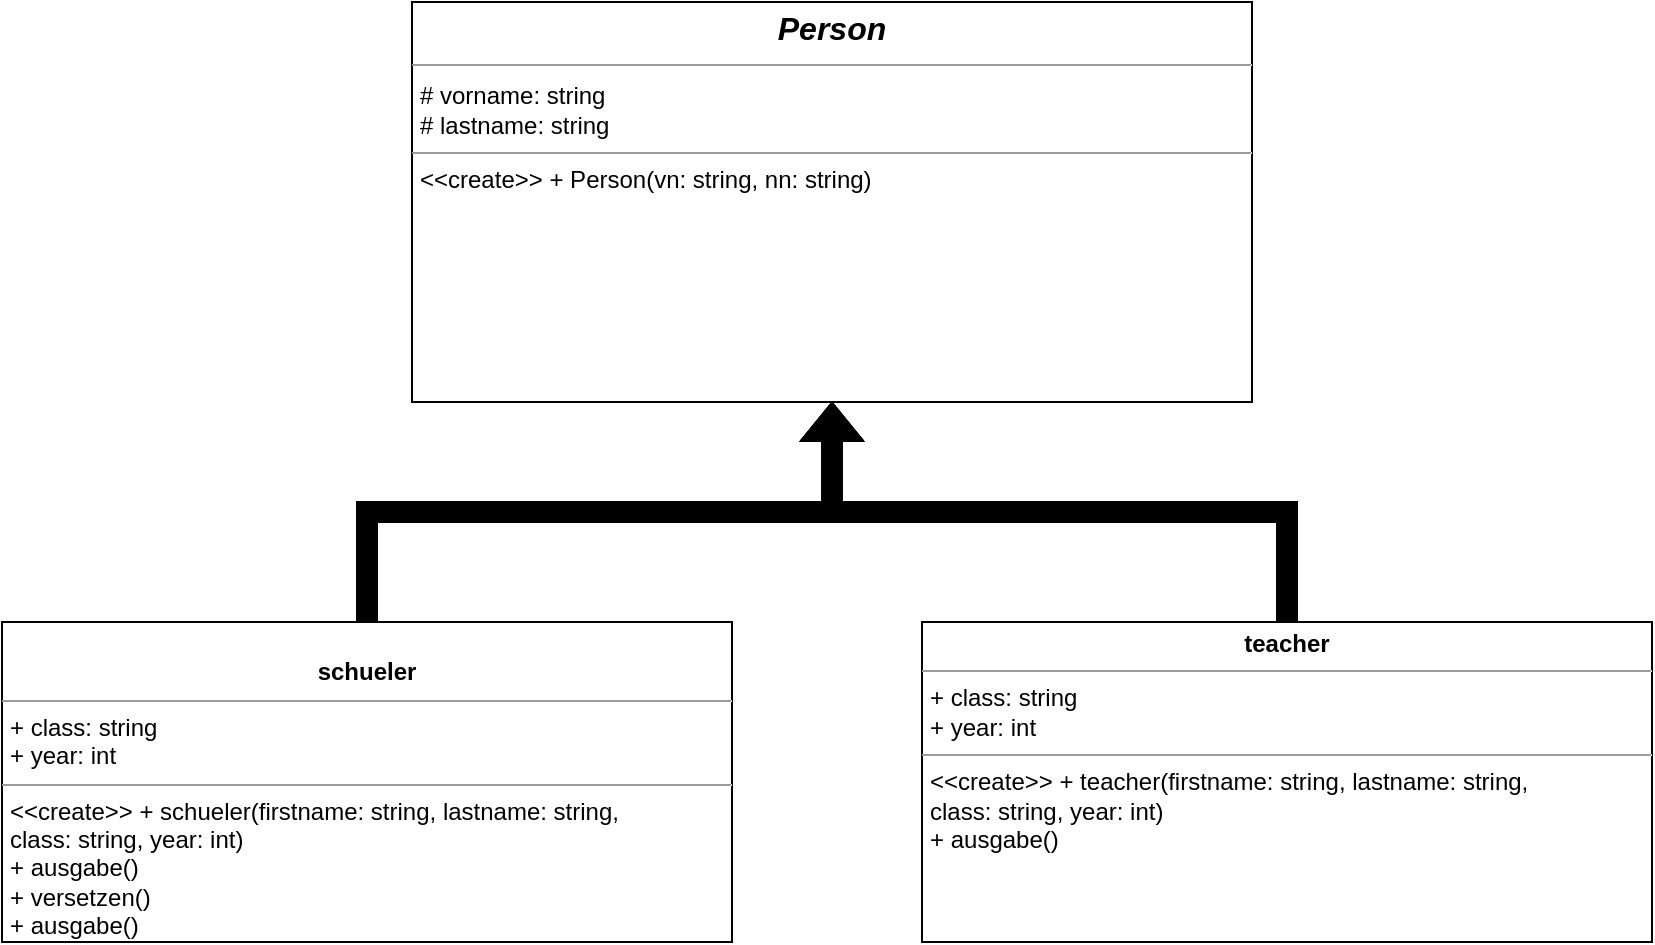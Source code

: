 <mxfile version="20.3.0" type="device"><diagram name="Page-1" id="c4acf3e9-155e-7222-9cf6-157b1a14988f"><mxGraphModel dx="648" dy="509" grid="1" gridSize="10" guides="1" tooltips="1" connect="1" arrows="1" fold="1" page="1" pageScale="1" pageWidth="850" pageHeight="1100" background="none" math="0" shadow="0"><root><mxCell id="0"/><mxCell id="1" parent="0"/><mxCell id="5d2195bd80daf111-18" value="&lt;p style=&quot;margin: 4px 0px 0px; text-align: center; font-size: 16px;&quot;&gt;&lt;i style=&quot;&quot;&gt;&lt;b style=&quot;&quot;&gt;&lt;font style=&quot;font-size: 16px;&quot;&gt;Person&lt;/font&gt;&lt;/b&gt;&lt;/i&gt;&lt;/p&gt;&lt;hr style=&quot;font-size: 16px;&quot; size=&quot;1&quot;&gt;&lt;p style=&quot;margin:0px;margin-left:4px;&quot;&gt;# vorname: string&lt;br&gt;# lastname: string&lt;/p&gt;&lt;hr size=&quot;1&quot;&gt;&lt;p style=&quot;margin:0px;margin-left:4px;&quot;&gt;&amp;lt;&amp;lt;create&amp;gt;&amp;gt; + Person(vn: string, nn: string)&lt;br&gt;&lt;br&gt;&lt;/p&gt;" style="verticalAlign=top;align=left;overflow=fill;fontSize=12;fontFamily=Helvetica;html=1;rounded=0;shadow=0;comic=0;labelBackgroundColor=none;strokeWidth=1" parent="1" vertex="1"><mxGeometry x="215" y="40" width="420" height="200" as="geometry"/></mxCell><mxCell id="9HNF-1QWtGwDd2WIZqfv-4" style="edgeStyle=orthogonalEdgeStyle;rounded=0;orthogonalLoop=1;jettySize=auto;html=1;exitX=0.5;exitY=0;exitDx=0;exitDy=0;fontSize=16;shape=flexArrow;strokeColor=#000000;fillColor=#000000;" edge="1" parent="1" source="5d2195bd80daf111-20" target="5d2195bd80daf111-18"><mxGeometry relative="1" as="geometry"/></mxCell><mxCell id="5d2195bd80daf111-20" value="&lt;p style=&quot;margin:0px;margin-top:4px;text-align:center;&quot;&gt;&lt;b&gt;teacher&lt;/b&gt;&lt;/p&gt;&lt;hr size=&quot;1&quot;&gt;&lt;p style=&quot;margin:0px;margin-left:4px;&quot;&gt;+ class: string&lt;br&gt;+ year: int&lt;/p&gt;&lt;hr size=&quot;1&quot;&gt;&lt;p style=&quot;margin:0px;margin-left:4px;&quot;&gt;&amp;lt;&amp;lt;create&amp;gt;&amp;gt; + teacher(firstname: string, lastname: string,&amp;nbsp;&lt;br&gt;class: string, year: int)&lt;br&gt;+ ausgabe()&lt;/p&gt;" style="verticalAlign=top;align=left;overflow=fill;fontSize=12;fontFamily=Helvetica;html=1;rounded=0;shadow=0;comic=0;labelBackgroundColor=none;strokeWidth=1" parent="1" vertex="1"><mxGeometry x="470" y="350" width="365" height="160" as="geometry"/></mxCell><mxCell id="9HNF-1QWtGwDd2WIZqfv-3" style="edgeStyle=orthogonalEdgeStyle;rounded=0;orthogonalLoop=1;jettySize=auto;html=1;entryX=0.5;entryY=1;entryDx=0;entryDy=0;fontSize=16;shape=flexArrow;fillColor=#000000;" edge="1" parent="1" source="9HNF-1QWtGwDd2WIZqfv-1" target="5d2195bd80daf111-18"><mxGeometry relative="1" as="geometry"/></mxCell><mxCell id="9HNF-1QWtGwDd2WIZqfv-1" value="&lt;p style=&quot;margin:0px;margin-top:4px;text-align:center;&quot;&gt;&lt;br&gt;&lt;b&gt;schueler&lt;/b&gt;&lt;/p&gt;&lt;hr size=&quot;1&quot;&gt;&lt;p style=&quot;margin:0px;margin-left:4px;&quot;&gt;+ class: string&lt;br&gt;+ year: int&lt;/p&gt;&lt;hr size=&quot;1&quot;&gt;&lt;p style=&quot;margin:0px;margin-left:4px;&quot;&gt;&amp;lt;&amp;lt;create&amp;gt;&amp;gt; + schueler(firstname: string, lastname: string,&lt;br&gt;class: string, year: int)&lt;/p&gt;&lt;p style=&quot;margin:0px;margin-left:4px;&quot;&gt;+ ausgabe()&lt;/p&gt;&lt;p style=&quot;margin:0px;margin-left:4px;&quot;&gt;+ versetzen()&lt;/p&gt;&lt;p style=&quot;margin:0px;margin-left:4px;&quot;&gt;+ ausgabe()&lt;/p&gt;" style="verticalAlign=top;align=left;overflow=fill;fontSize=12;fontFamily=Helvetica;html=1;rounded=0;shadow=0;comic=0;labelBackgroundColor=none;strokeWidth=1" vertex="1" parent="1"><mxGeometry x="10" y="350" width="365" height="160" as="geometry"/></mxCell></root></mxGraphModel></diagram></mxfile>